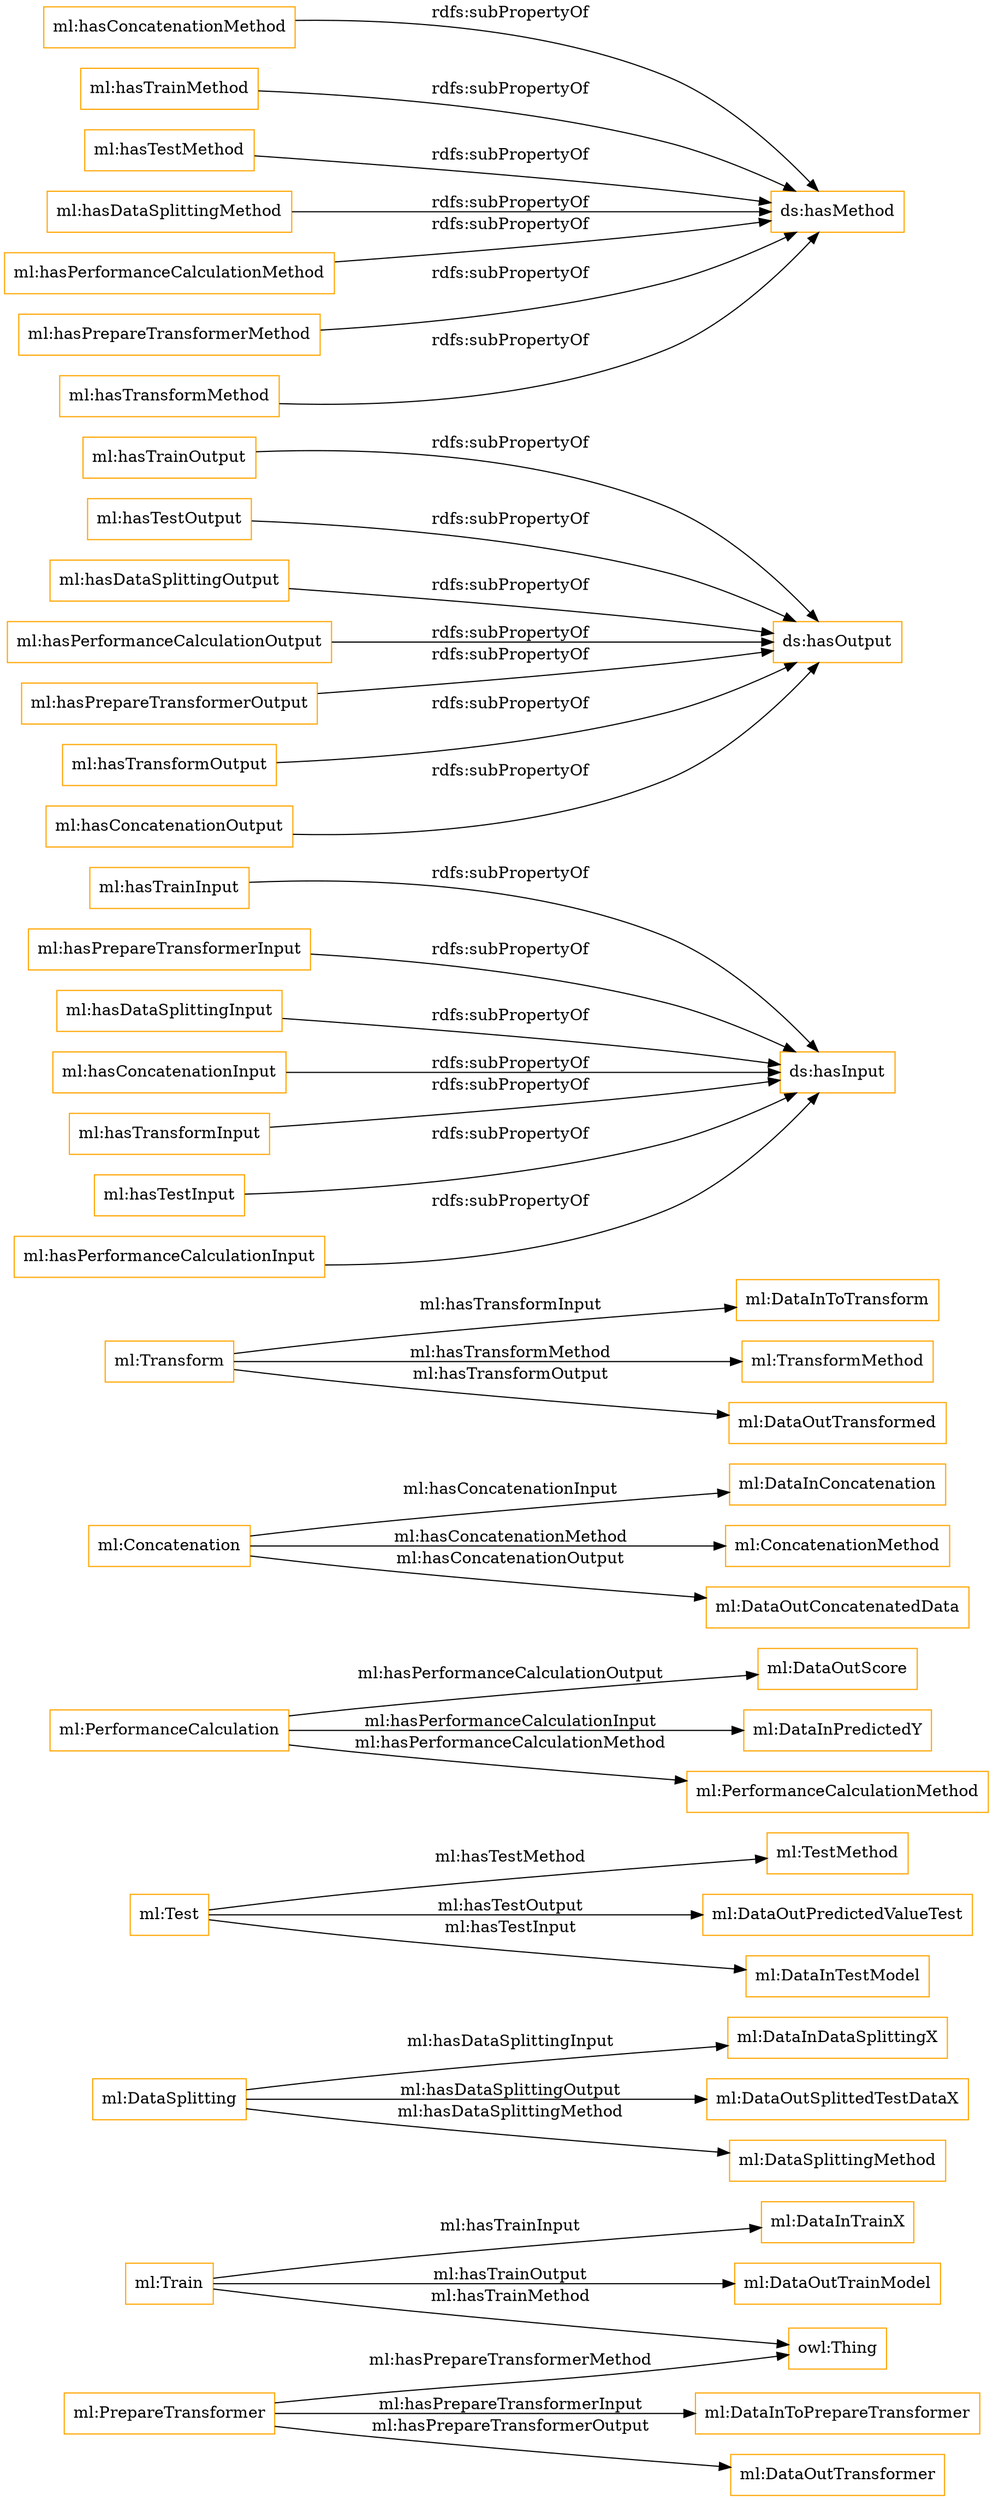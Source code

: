 digraph ar2dtool_diagram { 
rankdir=LR;
size="1501"
node [shape = rectangle, color="orange"]; "ml:DataInTrainX" "ml:DataSplitting" "ml:TestMethod" "ml:PerformanceCalculation" "ml:PrepareTransformer" "ml:DataInConcatenation" "ml:ConcatenationMethod" "ml:DataInDataSplittingX" "ml:Test" "ml:DataInToTransform" "ml:DataOutScore" "ml:DataInToPrepareTransformer" "ml:DataOutTransformer" "ml:DataInPredictedY" "ml:TransformMethod" "ml:DataOutSplittedTestDataX" "ml:Transform" "ml:Train" "ml:DataOutConcatenatedData" "ml:DataOutPredictedValueTest" "ml:Concatenation" "ml:DataSplittingMethod" "ml:PerformanceCalculationMethod" "ml:DataInTestModel" "ml:DataOutTrainModel" "ml:DataOutTransformed" ; /*classes style*/
	"ml:hasTrainInput" -> "ds:hasInput" [ label = "rdfs:subPropertyOf" ];
	"ml:hasTrainOutput" -> "ds:hasOutput" [ label = "rdfs:subPropertyOf" ];
	"ml:hasTestOutput" -> "ds:hasOutput" [ label = "rdfs:subPropertyOf" ];
	"ml:hasPrepareTransformerInput" -> "ds:hasInput" [ label = "rdfs:subPropertyOf" ];
	"ml:hasConcatenationMethod" -> "ds:hasMethod" [ label = "rdfs:subPropertyOf" ];
	"ml:hasDataSplittingOutput" -> "ds:hasOutput" [ label = "rdfs:subPropertyOf" ];
	"ml:hasTrainMethod" -> "ds:hasMethod" [ label = "rdfs:subPropertyOf" ];
	"ml:hasPerformanceCalculationOutput" -> "ds:hasOutput" [ label = "rdfs:subPropertyOf" ];
	"ml:hasPrepareTransformerOutput" -> "ds:hasOutput" [ label = "rdfs:subPropertyOf" ];
	"ml:hasTestMethod" -> "ds:hasMethod" [ label = "rdfs:subPropertyOf" ];
	"ml:hasTransformOutput" -> "ds:hasOutput" [ label = "rdfs:subPropertyOf" ];
	"ml:hasDataSplittingMethod" -> "ds:hasMethod" [ label = "rdfs:subPropertyOf" ];
	"ml:hasDataSplittingInput" -> "ds:hasInput" [ label = "rdfs:subPropertyOf" ];
	"ml:hasConcatenationInput" -> "ds:hasInput" [ label = "rdfs:subPropertyOf" ];
	"ml:hasPerformanceCalculationMethod" -> "ds:hasMethod" [ label = "rdfs:subPropertyOf" ];
	"ml:hasTransformInput" -> "ds:hasInput" [ label = "rdfs:subPropertyOf" ];
	"ml:hasPrepareTransformerMethod" -> "ds:hasMethod" [ label = "rdfs:subPropertyOf" ];
	"ml:hasTransformMethod" -> "ds:hasMethod" [ label = "rdfs:subPropertyOf" ];
	"ml:hasTestInput" -> "ds:hasInput" [ label = "rdfs:subPropertyOf" ];
	"ml:hasPerformanceCalculationInput" -> "ds:hasInput" [ label = "rdfs:subPropertyOf" ];
	"ml:hasConcatenationOutput" -> "ds:hasOutput" [ label = "rdfs:subPropertyOf" ];
	"ml:Transform" -> "ml:DataInToTransform" [ label = "ml:hasTransformInput" ];
	"ml:Train" -> "ml:DataOutTrainModel" [ label = "ml:hasTrainOutput" ];
	"ml:Test" -> "ml:DataOutPredictedValueTest" [ label = "ml:hasTestOutput" ];
	"ml:PrepareTransformer" -> "ml:DataOutTransformer" [ label = "ml:hasPrepareTransformerOutput" ];
	"ml:Concatenation" -> "ml:DataInConcatenation" [ label = "ml:hasConcatenationInput" ];
	"ml:PerformanceCalculation" -> "ml:PerformanceCalculationMethod" [ label = "ml:hasPerformanceCalculationMethod" ];
	"ml:Test" -> "ml:TestMethod" [ label = "ml:hasTestMethod" ];
	"ml:PrepareTransformer" -> "owl:Thing" [ label = "ml:hasPrepareTransformerMethod" ];
	"ml:PrepareTransformer" -> "ml:DataInToPrepareTransformer" [ label = "ml:hasPrepareTransformerInput" ];
	"ml:PerformanceCalculation" -> "ml:DataOutScore" [ label = "ml:hasPerformanceCalculationOutput" ];
	"ml:DataSplitting" -> "ml:DataSplittingMethod" [ label = "ml:hasDataSplittingMethod" ];
	"ml:Test" -> "ml:DataInTestModel" [ label = "ml:hasTestInput" ];
	"ml:Concatenation" -> "ml:ConcatenationMethod" [ label = "ml:hasConcatenationMethod" ];
	"ml:DataSplitting" -> "ml:DataOutSplittedTestDataX" [ label = "ml:hasDataSplittingOutput" ];
	"ml:Transform" -> "ml:TransformMethod" [ label = "ml:hasTransformMethod" ];
	"ml:PerformanceCalculation" -> "ml:DataInPredictedY" [ label = "ml:hasPerformanceCalculationInput" ];
	"ml:Train" -> "owl:Thing" [ label = "ml:hasTrainMethod" ];
	"ml:DataSplitting" -> "ml:DataInDataSplittingX" [ label = "ml:hasDataSplittingInput" ];
	"ml:Concatenation" -> "ml:DataOutConcatenatedData" [ label = "ml:hasConcatenationOutput" ];
	"ml:Transform" -> "ml:DataOutTransformed" [ label = "ml:hasTransformOutput" ];
	"ml:Train" -> "ml:DataInTrainX" [ label = "ml:hasTrainInput" ];

}
